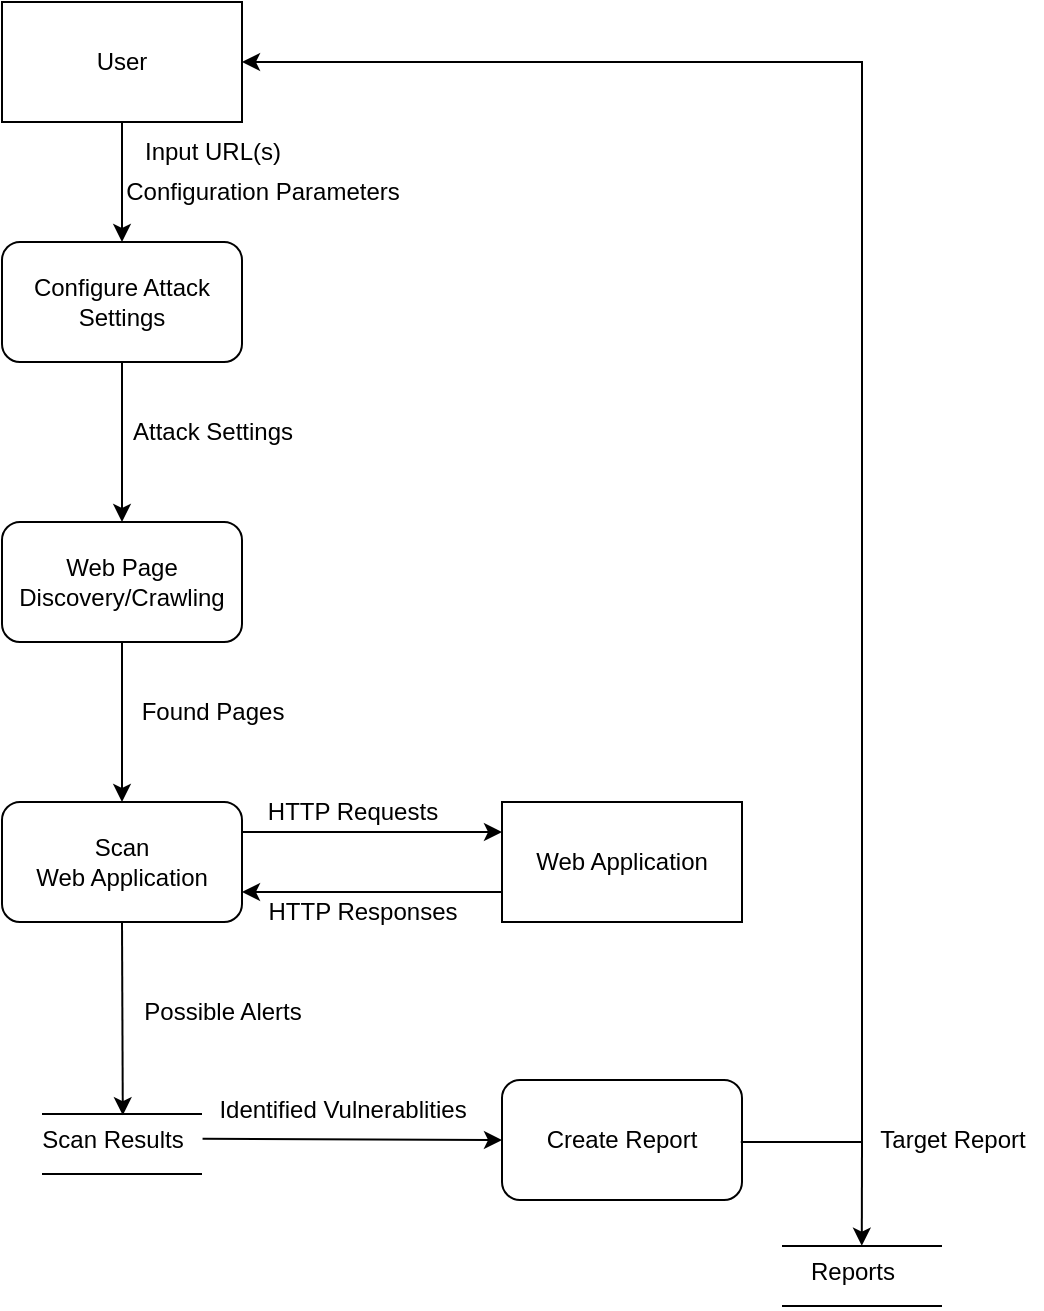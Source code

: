 <mxfile version="23.1.4" type="device">
  <diagram name="Page-1" id="t3QkDJuaOJSJyLEdDgzW">
    <mxGraphModel dx="1077" dy="564" grid="1" gridSize="10" guides="1" tooltips="1" connect="1" arrows="1" fold="1" page="1" pageScale="1" pageWidth="1169" pageHeight="1654" math="0" shadow="0">
      <root>
        <mxCell id="0" />
        <mxCell id="1" parent="0" />
        <mxCell id="-fY9AeDwdxSqhKih5XG4-8" value="User" style="rounded=0;whiteSpace=wrap;html=1;" vertex="1" parent="1">
          <mxGeometry x="180" y="310" width="120" height="60" as="geometry" />
        </mxCell>
        <mxCell id="-fY9AeDwdxSqhKih5XG4-9" value="Web Application" style="rounded=0;whiteSpace=wrap;html=1;" vertex="1" parent="1">
          <mxGeometry x="430" y="710" width="120" height="60" as="geometry" />
        </mxCell>
        <mxCell id="-fY9AeDwdxSqhKih5XG4-11" value="Input URL(s)" style="text;html=1;align=center;verticalAlign=middle;resizable=0;points=[];autosize=1;strokeColor=none;fillColor=none;" vertex="1" parent="1">
          <mxGeometry x="240" y="370" width="90" height="30" as="geometry" />
        </mxCell>
        <mxCell id="-fY9AeDwdxSqhKih5XG4-12" value="Web Page &lt;br&gt;Discovery/Crawling" style="rounded=1;whiteSpace=wrap;html=1;" vertex="1" parent="1">
          <mxGeometry x="180" y="570" width="120" height="60" as="geometry" />
        </mxCell>
        <mxCell id="-fY9AeDwdxSqhKih5XG4-13" value="" style="endArrow=none;html=1;rounded=0;" edge="1" parent="1">
          <mxGeometry width="50" height="50" relative="1" as="geometry">
            <mxPoint x="280" y="620.48" as="sourcePoint" />
            <mxPoint x="280" y="620.48" as="targetPoint" />
          </mxGeometry>
        </mxCell>
        <mxCell id="-fY9AeDwdxSqhKih5XG4-16" value="" style="endArrow=none;html=1;rounded=0;" edge="1" parent="1">
          <mxGeometry width="50" height="50" relative="1" as="geometry">
            <mxPoint x="200" y="620.48" as="sourcePoint" />
            <mxPoint x="200" y="620.48" as="targetPoint" />
          </mxGeometry>
        </mxCell>
        <mxCell id="-fY9AeDwdxSqhKih5XG4-19" value="Found Pages" style="text;html=1;align=center;verticalAlign=middle;resizable=0;points=[];autosize=1;strokeColor=none;fillColor=none;" vertex="1" parent="1">
          <mxGeometry x="240" y="650" width="90" height="30" as="geometry" />
        </mxCell>
        <mxCell id="-fY9AeDwdxSqhKih5XG4-20" value="Scan &lt;br&gt;Web Application" style="rounded=1;whiteSpace=wrap;html=1;" vertex="1" parent="1">
          <mxGeometry x="180" y="710" width="120" height="60" as="geometry" />
        </mxCell>
        <mxCell id="-fY9AeDwdxSqhKih5XG4-21" value="" style="endArrow=classic;html=1;rounded=0;entryX=0.5;entryY=0;entryDx=0;entryDy=0;exitX=0.5;exitY=1;exitDx=0;exitDy=0;" edge="1" parent="1" source="-fY9AeDwdxSqhKih5XG4-12" target="-fY9AeDwdxSqhKih5XG4-20">
          <mxGeometry width="50" height="50" relative="1" as="geometry">
            <mxPoint x="220" y="600" as="sourcePoint" />
            <mxPoint x="370" y="690" as="targetPoint" />
          </mxGeometry>
        </mxCell>
        <mxCell id="-fY9AeDwdxSqhKih5XG4-22" value="" style="endArrow=classic;html=1;rounded=0;entryX=0;entryY=0.25;entryDx=0;entryDy=0;exitX=1;exitY=0.25;exitDx=0;exitDy=0;" edge="1" parent="1" source="-fY9AeDwdxSqhKih5XG4-20" target="-fY9AeDwdxSqhKih5XG4-9">
          <mxGeometry width="50" height="50" relative="1" as="geometry">
            <mxPoint x="370" y="860" as="sourcePoint" />
            <mxPoint x="420" y="810" as="targetPoint" />
          </mxGeometry>
        </mxCell>
        <mxCell id="-fY9AeDwdxSqhKih5XG4-23" value="HTTP Requests" style="text;html=1;align=center;verticalAlign=middle;resizable=0;points=[];autosize=1;strokeColor=none;fillColor=none;" vertex="1" parent="1">
          <mxGeometry x="300" y="700" width="110" height="30" as="geometry" />
        </mxCell>
        <mxCell id="-fY9AeDwdxSqhKih5XG4-24" value="" style="endArrow=classic;html=1;rounded=0;exitX=0;exitY=0.75;exitDx=0;exitDy=0;entryX=1;entryY=0.75;entryDx=0;entryDy=0;" edge="1" parent="1" source="-fY9AeDwdxSqhKih5XG4-9" target="-fY9AeDwdxSqhKih5XG4-20">
          <mxGeometry width="50" height="50" relative="1" as="geometry">
            <mxPoint x="330" y="870" as="sourcePoint" />
            <mxPoint x="380" y="820" as="targetPoint" />
          </mxGeometry>
        </mxCell>
        <mxCell id="-fY9AeDwdxSqhKih5XG4-25" value="HTTP Responses" style="text;html=1;align=center;verticalAlign=middle;resizable=0;points=[];autosize=1;strokeColor=none;fillColor=none;" vertex="1" parent="1">
          <mxGeometry x="300" y="750" width="120" height="30" as="geometry" />
        </mxCell>
        <mxCell id="-fY9AeDwdxSqhKih5XG4-26" value="Create Report" style="rounded=1;whiteSpace=wrap;html=1;" vertex="1" parent="1">
          <mxGeometry x="430" y="849" width="120" height="60" as="geometry" />
        </mxCell>
        <mxCell id="-fY9AeDwdxSqhKih5XG4-27" value="" style="endArrow=none;html=1;rounded=0;" edge="1" parent="1">
          <mxGeometry width="50" height="50" relative="1" as="geometry">
            <mxPoint x="200" y="866" as="sourcePoint" />
            <mxPoint x="280" y="866" as="targetPoint" />
          </mxGeometry>
        </mxCell>
        <mxCell id="-fY9AeDwdxSqhKih5XG4-28" value="" style="endArrow=none;html=1;rounded=0;" edge="1" parent="1">
          <mxGeometry width="50" height="50" relative="1" as="geometry">
            <mxPoint x="200" y="896" as="sourcePoint" />
            <mxPoint x="280" y="896" as="targetPoint" />
          </mxGeometry>
        </mxCell>
        <mxCell id="-fY9AeDwdxSqhKih5XG4-29" value="Scan Results" style="text;html=1;align=center;verticalAlign=middle;resizable=0;points=[];autosize=1;strokeColor=none;fillColor=none;" vertex="1" parent="1">
          <mxGeometry x="190" y="864" width="90" height="30" as="geometry" />
        </mxCell>
        <mxCell id="-fY9AeDwdxSqhKih5XG4-30" value="" style="endArrow=classic;html=1;rounded=0;entryX=0;entryY=0.5;entryDx=0;entryDy=0;exitX=1.003;exitY=0.48;exitDx=0;exitDy=0;exitPerimeter=0;" edge="1" parent="1" source="-fY9AeDwdxSqhKih5XG4-29" target="-fY9AeDwdxSqhKih5XG4-26">
          <mxGeometry width="50" height="50" relative="1" as="geometry">
            <mxPoint x="290" y="970" as="sourcePoint" />
            <mxPoint x="340" y="920" as="targetPoint" />
          </mxGeometry>
        </mxCell>
        <mxCell id="-fY9AeDwdxSqhKih5XG4-31" value="Identified Vulnerablities" style="text;html=1;align=center;verticalAlign=middle;resizable=0;points=[];autosize=1;strokeColor=none;fillColor=none;" vertex="1" parent="1">
          <mxGeometry x="280" y="849" width="140" height="30" as="geometry" />
        </mxCell>
        <mxCell id="-fY9AeDwdxSqhKih5XG4-33" value="" style="endArrow=none;html=1;rounded=0;" edge="1" parent="1">
          <mxGeometry width="50" height="50" relative="1" as="geometry">
            <mxPoint x="570" y="932" as="sourcePoint" />
            <mxPoint x="650" y="932" as="targetPoint" />
          </mxGeometry>
        </mxCell>
        <mxCell id="-fY9AeDwdxSqhKih5XG4-34" value="" style="endArrow=none;html=1;rounded=0;" edge="1" parent="1">
          <mxGeometry width="50" height="50" relative="1" as="geometry">
            <mxPoint x="570" y="962" as="sourcePoint" />
            <mxPoint x="650" y="962" as="targetPoint" />
          </mxGeometry>
        </mxCell>
        <mxCell id="-fY9AeDwdxSqhKih5XG4-35" value="Reports" style="text;html=1;align=center;verticalAlign=middle;resizable=0;points=[];autosize=1;strokeColor=none;fillColor=none;" vertex="1" parent="1">
          <mxGeometry x="570" y="930" width="70" height="30" as="geometry" />
        </mxCell>
        <mxCell id="-fY9AeDwdxSqhKih5XG4-36" value="" style="endArrow=classic;html=1;rounded=0;exitX=0;exitY=0.544;exitDx=0;exitDy=0;entryX=0.57;entryY=0.062;entryDx=0;entryDy=0;entryPerimeter=0;exitPerimeter=0;" edge="1" parent="1" source="-fY9AeDwdxSqhKih5XG4-37" target="-fY9AeDwdxSqhKih5XG4-35">
          <mxGeometry width="50" height="50" relative="1" as="geometry">
            <mxPoint x="240" y="1020" as="sourcePoint" />
            <mxPoint x="290" y="970" as="targetPoint" />
          </mxGeometry>
        </mxCell>
        <mxCell id="-fY9AeDwdxSqhKih5XG4-37" value="Target Report" style="text;html=1;align=center;verticalAlign=middle;resizable=0;points=[];autosize=1;strokeColor=none;fillColor=none;" vertex="1" parent="1">
          <mxGeometry x="610" y="864" width="90" height="30" as="geometry" />
        </mxCell>
        <mxCell id="-fY9AeDwdxSqhKih5XG4-38" value="" style="endArrow=classic;html=1;rounded=0;exitX=0.995;exitY=0.517;exitDx=0;exitDy=0;entryX=1;entryY=0.5;entryDx=0;entryDy=0;exitPerimeter=0;" edge="1" parent="1" source="-fY9AeDwdxSqhKih5XG4-26" target="-fY9AeDwdxSqhKih5XG4-8">
          <mxGeometry width="50" height="50" relative="1" as="geometry">
            <mxPoint x="580" y="830" as="sourcePoint" />
            <mxPoint x="610" y="270" as="targetPoint" />
            <Array as="points">
              <mxPoint x="610" y="880" />
              <mxPoint x="610" y="340" />
            </Array>
          </mxGeometry>
        </mxCell>
        <mxCell id="-fY9AeDwdxSqhKih5XG4-40" value="" style="endArrow=classic;html=1;rounded=0;exitX=0.5;exitY=1;exitDx=0;exitDy=0;entryX=0.56;entryY=0.087;entryDx=0;entryDy=0;entryPerimeter=0;" edge="1" parent="1" source="-fY9AeDwdxSqhKih5XG4-20" target="-fY9AeDwdxSqhKih5XG4-29">
          <mxGeometry width="50" height="50" relative="1" as="geometry">
            <mxPoint x="60" y="850" as="sourcePoint" />
            <mxPoint x="110" y="800" as="targetPoint" />
          </mxGeometry>
        </mxCell>
        <mxCell id="-fY9AeDwdxSqhKih5XG4-41" value="Possible Alerts" style="text;html=1;align=center;verticalAlign=middle;resizable=0;points=[];autosize=1;strokeColor=none;fillColor=none;" vertex="1" parent="1">
          <mxGeometry x="240" y="800" width="100" height="30" as="geometry" />
        </mxCell>
        <mxCell id="-fY9AeDwdxSqhKih5XG4-42" value="Configuration Parameters" style="text;html=1;align=center;verticalAlign=middle;resizable=0;points=[];autosize=1;strokeColor=none;fillColor=none;" vertex="1" parent="1">
          <mxGeometry x="230" y="390" width="160" height="30" as="geometry" />
        </mxCell>
        <mxCell id="-fY9AeDwdxSqhKih5XG4-43" value="Configure Attack Settings" style="rounded=1;whiteSpace=wrap;html=1;" vertex="1" parent="1">
          <mxGeometry x="180" y="430" width="120" height="60" as="geometry" />
        </mxCell>
        <mxCell id="-fY9AeDwdxSqhKih5XG4-44" value="" style="endArrow=classic;html=1;rounded=0;exitX=0.5;exitY=1;exitDx=0;exitDy=0;" edge="1" parent="1" source="-fY9AeDwdxSqhKih5XG4-8" target="-fY9AeDwdxSqhKih5XG4-43">
          <mxGeometry width="50" height="50" relative="1" as="geometry">
            <mxPoint x="70" y="420" as="sourcePoint" />
            <mxPoint x="120" y="370" as="targetPoint" />
          </mxGeometry>
        </mxCell>
        <mxCell id="-fY9AeDwdxSqhKih5XG4-45" value="" style="endArrow=classic;html=1;rounded=0;exitX=0.5;exitY=1;exitDx=0;exitDy=0;entryX=0.5;entryY=0;entryDx=0;entryDy=0;" edge="1" parent="1" source="-fY9AeDwdxSqhKih5XG4-43" target="-fY9AeDwdxSqhKih5XG4-12">
          <mxGeometry width="50" height="50" relative="1" as="geometry">
            <mxPoint x="80" y="560" as="sourcePoint" />
            <mxPoint x="130" y="510" as="targetPoint" />
          </mxGeometry>
        </mxCell>
        <mxCell id="-fY9AeDwdxSqhKih5XG4-46" value="Attack Settings" style="text;html=1;align=center;verticalAlign=middle;resizable=0;points=[];autosize=1;strokeColor=none;fillColor=none;" vertex="1" parent="1">
          <mxGeometry x="235" y="510" width="100" height="30" as="geometry" />
        </mxCell>
      </root>
    </mxGraphModel>
  </diagram>
</mxfile>
